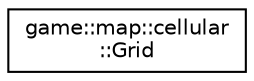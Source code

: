 digraph "Graphical Class Hierarchy"
{
 // LATEX_PDF_SIZE
  edge [fontname="Helvetica",fontsize="10",labelfontname="Helvetica",labelfontsize="10"];
  node [fontname="Helvetica",fontsize="10",shape=record];
  rankdir="LR";
  Node0 [label="game::map::cellular\l::Grid",height=0.2,width=0.4,color="black", fillcolor="white", style="filled",URL="$classgame_1_1map_1_1cellular_1_1_grid.html",tooltip="Cellular automata 2D grid."];
}
